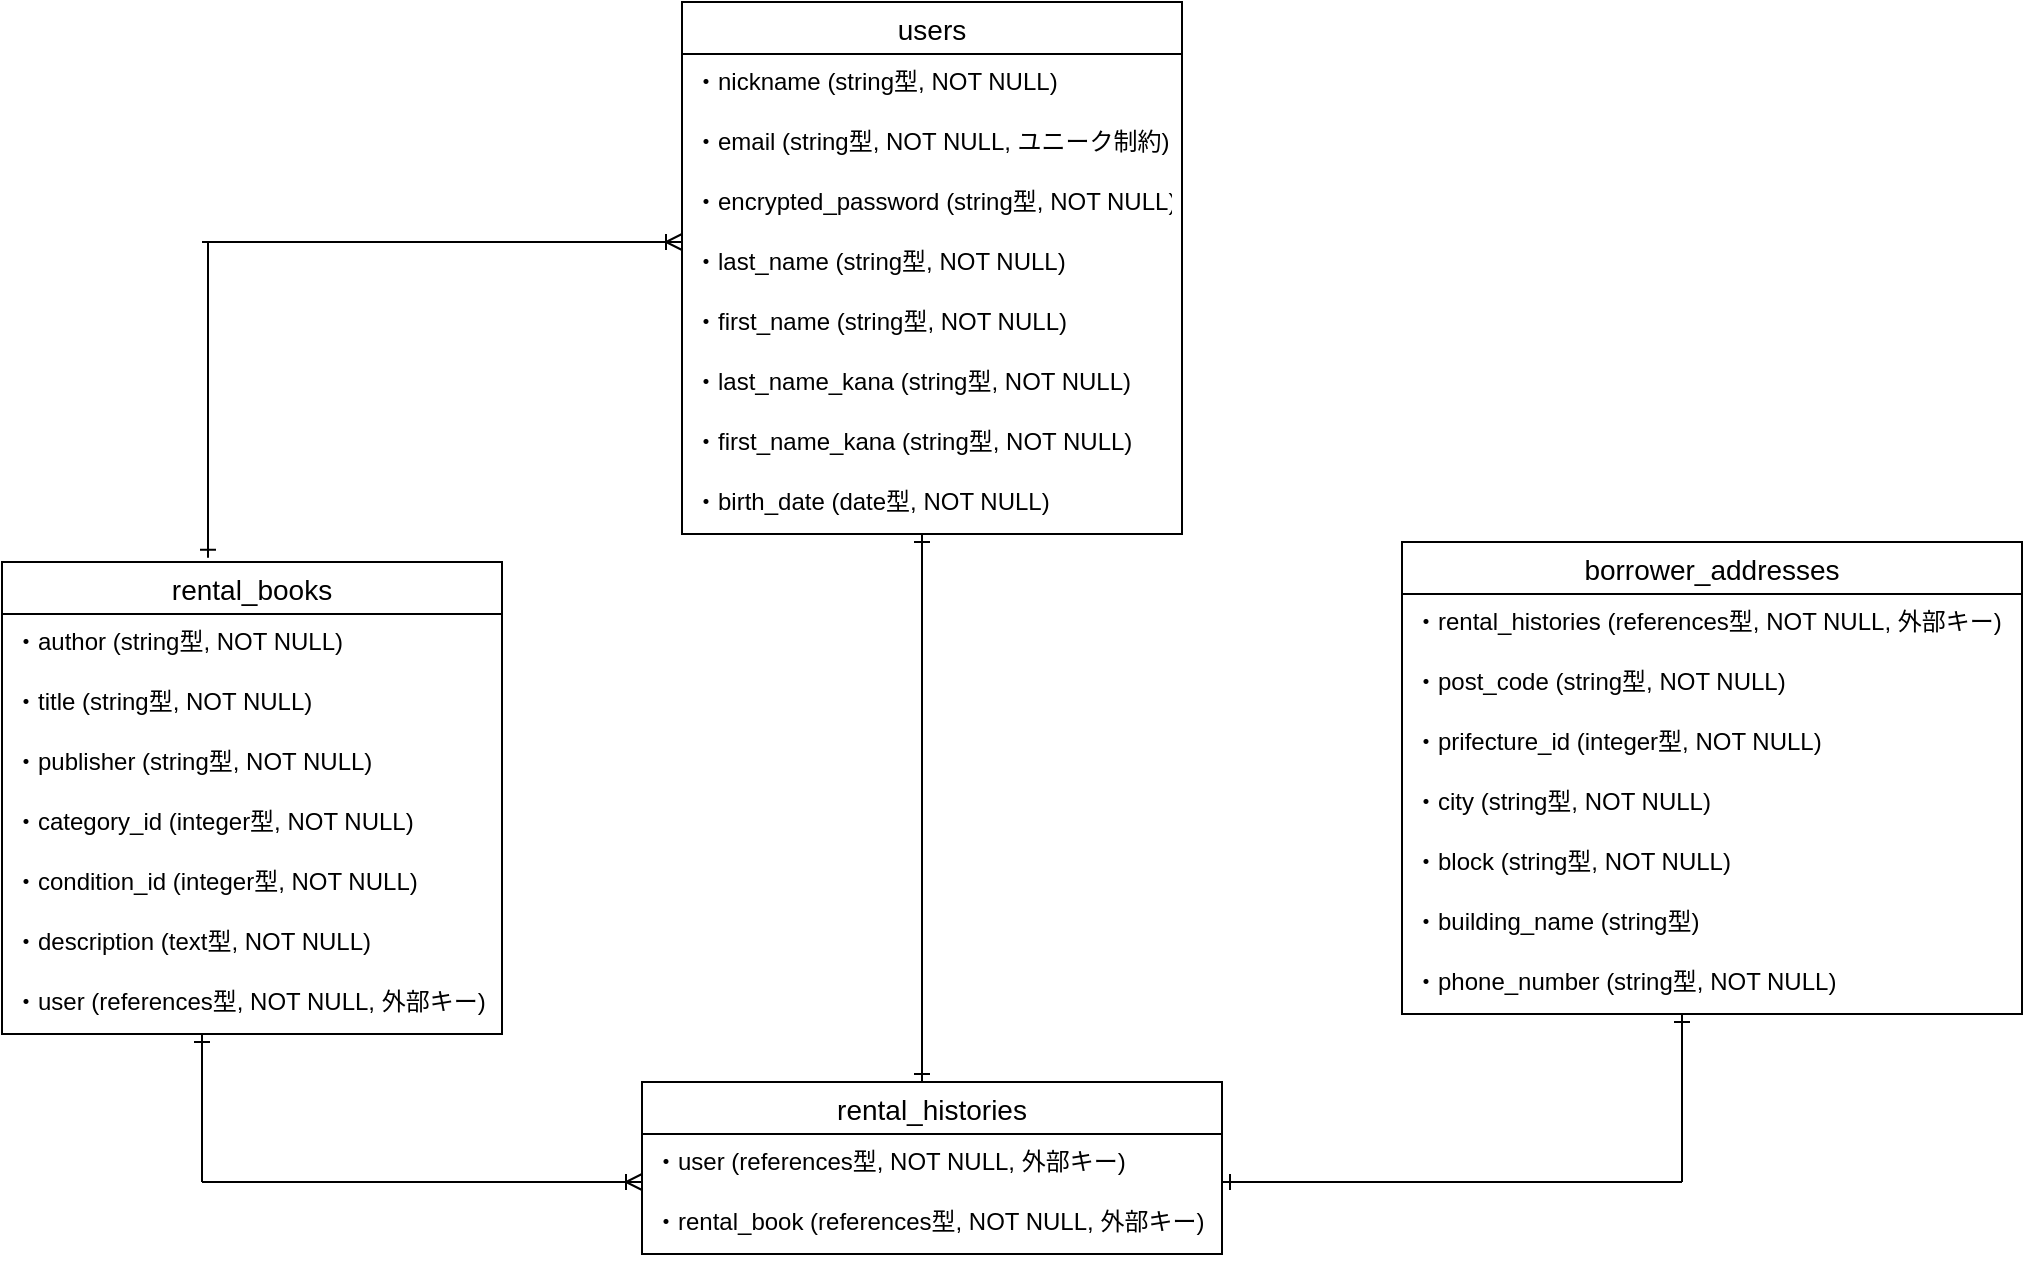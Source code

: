 <mxfile>
    <diagram id="DHsdmTADDhZXZ4ZqftDB" name="ページ1">
        <mxGraphModel dx="1336" dy="751" grid="1" gridSize="10" guides="1" tooltips="1" connect="1" arrows="1" fold="1" page="1" pageScale="1" pageWidth="1169" pageHeight="827" math="0" shadow="0">
            <root>
                <mxCell id="0"/>
                <mxCell id="1" parent="0"/>
                <mxCell id="2" value="users" style="swimlane;fontStyle=0;childLayout=stackLayout;horizontal=1;startSize=26;horizontalStack=0;resizeParent=1;resizeParentMax=0;resizeLast=0;collapsible=1;marginBottom=0;align=center;fontSize=14;" vertex="1" parent="1">
                    <mxGeometry x="420" y="30" width="250" height="266" as="geometry"/>
                </mxCell>
                <mxCell id="3" value="・nickname (string型, NOT NULL)" style="text;strokeColor=none;fillColor=none;spacingLeft=4;spacingRight=4;overflow=hidden;rotatable=0;points=[[0,0.5],[1,0.5]];portConstraint=eastwest;fontSize=12;" vertex="1" parent="2">
                    <mxGeometry y="26" width="250" height="30" as="geometry"/>
                </mxCell>
                <mxCell id="4" value="・email (string型, NOT NULL, ユニーク制約)" style="text;strokeColor=none;fillColor=none;spacingLeft=4;spacingRight=4;overflow=hidden;rotatable=0;points=[[0,0.5],[1,0.5]];portConstraint=eastwest;fontSize=12;" vertex="1" parent="2">
                    <mxGeometry y="56" width="250" height="30" as="geometry"/>
                </mxCell>
                <mxCell id="5" value="・encrypted_password (string型, NOT NULL)" style="text;strokeColor=none;fillColor=none;spacingLeft=4;spacingRight=4;overflow=hidden;rotatable=0;points=[[0,0.5],[1,0.5]];portConstraint=eastwest;fontSize=12;" vertex="1" parent="2">
                    <mxGeometry y="86" width="250" height="30" as="geometry"/>
                </mxCell>
                <mxCell id="15" value="・last_name (string型, NOT NULL)" style="text;strokeColor=none;fillColor=none;spacingLeft=4;spacingRight=4;overflow=hidden;rotatable=0;points=[[0,0.5],[1,0.5]];portConstraint=eastwest;fontSize=12;" vertex="1" parent="2">
                    <mxGeometry y="116" width="250" height="30" as="geometry"/>
                </mxCell>
                <mxCell id="14" value="・first_name (string型, NOT NULL)" style="text;strokeColor=none;fillColor=none;spacingLeft=4;spacingRight=4;overflow=hidden;rotatable=0;points=[[0,0.5],[1,0.5]];portConstraint=eastwest;fontSize=12;" vertex="1" parent="2">
                    <mxGeometry y="146" width="250" height="30" as="geometry"/>
                </mxCell>
                <mxCell id="19" value="・last_name_kana (string型, NOT NULL)" style="text;strokeColor=none;fillColor=none;spacingLeft=4;spacingRight=4;overflow=hidden;rotatable=0;points=[[0,0.5],[1,0.5]];portConstraint=eastwest;fontSize=12;" vertex="1" parent="2">
                    <mxGeometry y="176" width="250" height="30" as="geometry"/>
                </mxCell>
                <mxCell id="18" value="・first_name_kana (string型, NOT NULL)" style="text;strokeColor=none;fillColor=none;spacingLeft=4;spacingRight=4;overflow=hidden;rotatable=0;points=[[0,0.5],[1,0.5]];portConstraint=eastwest;fontSize=12;" vertex="1" parent="2">
                    <mxGeometry y="206" width="250" height="30" as="geometry"/>
                </mxCell>
                <mxCell id="17" value="・birth_date (date型, NOT NULL)" style="text;strokeColor=none;fillColor=none;spacingLeft=4;spacingRight=4;overflow=hidden;rotatable=0;points=[[0,0.5],[1,0.5]];portConstraint=eastwest;fontSize=12;" vertex="1" parent="2">
                    <mxGeometry y="236" width="250" height="30" as="geometry"/>
                </mxCell>
                <mxCell id="20" value="rental_books" style="swimlane;fontStyle=0;childLayout=stackLayout;horizontal=1;startSize=26;horizontalStack=0;resizeParent=1;resizeParentMax=0;resizeLast=0;collapsible=1;marginBottom=0;align=center;fontSize=14;html=0;" vertex="1" parent="1">
                    <mxGeometry x="80" y="310" width="250" height="236" as="geometry"/>
                </mxCell>
                <mxCell id="21" value="・author (string型, NOT NULL)" style="text;strokeColor=none;fillColor=none;spacingLeft=4;spacingRight=4;overflow=hidden;rotatable=0;points=[[0,0.5],[1,0.5]];portConstraint=eastwest;fontSize=12;html=0;" vertex="1" parent="20">
                    <mxGeometry y="26" width="250" height="30" as="geometry"/>
                </mxCell>
                <mxCell id="22" value="・title (string型, NOT NULL)" style="text;strokeColor=none;fillColor=none;spacingLeft=4;spacingRight=4;overflow=hidden;rotatable=0;points=[[0,0.5],[1,0.5]];portConstraint=eastwest;fontSize=12;html=0;" vertex="1" parent="20">
                    <mxGeometry y="56" width="250" height="30" as="geometry"/>
                </mxCell>
                <mxCell id="23" value="・publisher (string型, NOT NULL)" style="text;strokeColor=none;fillColor=none;spacingLeft=4;spacingRight=4;overflow=hidden;rotatable=0;points=[[0,0.5],[1,0.5]];portConstraint=eastwest;fontSize=12;html=0;" vertex="1" parent="20">
                    <mxGeometry y="86" width="250" height="30" as="geometry"/>
                </mxCell>
                <mxCell id="24" value="・category_id (integer型, NOT NULL)" style="text;strokeColor=none;fillColor=none;spacingLeft=4;spacingRight=4;overflow=hidden;rotatable=0;points=[[0,0.5],[1,0.5]];portConstraint=eastwest;fontSize=12;html=0;" vertex="1" parent="20">
                    <mxGeometry y="116" width="250" height="30" as="geometry"/>
                </mxCell>
                <mxCell id="25" value="・condition_id (integer型, NOT NULL)" style="text;strokeColor=none;fillColor=none;spacingLeft=4;spacingRight=4;overflow=hidden;rotatable=0;points=[[0,0.5],[1,0.5]];portConstraint=eastwest;fontSize=12;html=0;" vertex="1" parent="20">
                    <mxGeometry y="146" width="250" height="30" as="geometry"/>
                </mxCell>
                <mxCell id="26" value="・description (text型, NOT NULL)" style="text;strokeColor=none;fillColor=none;spacingLeft=4;spacingRight=4;overflow=hidden;rotatable=0;points=[[0,0.5],[1,0.5]];portConstraint=eastwest;fontSize=12;html=0;" vertex="1" parent="20">
                    <mxGeometry y="176" width="250" height="30" as="geometry"/>
                </mxCell>
                <mxCell id="27" value="・user (references型, NOT NULL, 外部キー)" style="text;strokeColor=none;fillColor=none;spacingLeft=4;spacingRight=4;overflow=hidden;rotatable=0;points=[[0,0.5],[1,0.5]];portConstraint=eastwest;fontSize=12;html=0;" vertex="1" parent="20">
                    <mxGeometry y="206" width="250" height="30" as="geometry"/>
                </mxCell>
                <mxCell id="28" value="rental_histories" style="swimlane;fontStyle=0;childLayout=stackLayout;horizontal=1;startSize=26;horizontalStack=0;resizeParent=1;resizeParentMax=0;resizeLast=0;collapsible=1;marginBottom=0;align=center;fontSize=14;html=0;" vertex="1" parent="1">
                    <mxGeometry x="400" y="570" width="290" height="86" as="geometry"/>
                </mxCell>
                <mxCell id="29" value="・user (references型, NOT NULL, 外部キー)" style="text;strokeColor=none;fillColor=none;spacingLeft=4;spacingRight=4;overflow=hidden;rotatable=0;points=[[0,0.5],[1,0.5]];portConstraint=eastwest;fontSize=12;html=0;" vertex="1" parent="28">
                    <mxGeometry y="26" width="290" height="30" as="geometry"/>
                </mxCell>
                <mxCell id="30" value="・rental_book (references型, NOT NULL, 外部キー)" style="text;strokeColor=none;fillColor=none;spacingLeft=4;spacingRight=4;overflow=hidden;rotatable=0;points=[[0,0.5],[1,0.5]];portConstraint=eastwest;fontSize=12;html=0;" vertex="1" parent="28">
                    <mxGeometry y="56" width="290" height="30" as="geometry"/>
                </mxCell>
                <mxCell id="32" value="borrower_addresses" style="swimlane;fontStyle=0;childLayout=stackLayout;horizontal=1;startSize=26;horizontalStack=0;resizeParent=1;resizeParentMax=0;resizeLast=0;collapsible=1;marginBottom=0;align=center;fontSize=14;html=0;" vertex="1" parent="1">
                    <mxGeometry x="780" y="300" width="310" height="236" as="geometry"/>
                </mxCell>
                <mxCell id="33" value="・rental_histories (references型, NOT NULL, 外部キー)" style="text;strokeColor=none;fillColor=none;spacingLeft=4;spacingRight=4;overflow=hidden;rotatable=0;points=[[0,0.5],[1,0.5]];portConstraint=eastwest;fontSize=12;html=0;" vertex="1" parent="32">
                    <mxGeometry y="26" width="310" height="30" as="geometry"/>
                </mxCell>
                <mxCell id="34" value="・post_code (string型, NOT NULL)" style="text;strokeColor=none;fillColor=none;spacingLeft=4;spacingRight=4;overflow=hidden;rotatable=0;points=[[0,0.5],[1,0.5]];portConstraint=eastwest;fontSize=12;html=0;" vertex="1" parent="32">
                    <mxGeometry y="56" width="310" height="30" as="geometry"/>
                </mxCell>
                <mxCell id="35" value="・prifecture_id (integer型, NOT NULL)" style="text;strokeColor=none;fillColor=none;spacingLeft=4;spacingRight=4;overflow=hidden;rotatable=0;points=[[0,0.5],[1,0.5]];portConstraint=eastwest;fontSize=12;html=0;" vertex="1" parent="32">
                    <mxGeometry y="86" width="310" height="30" as="geometry"/>
                </mxCell>
                <mxCell id="40" value="・city (string型, NOT NULL)" style="text;strokeColor=none;fillColor=none;spacingLeft=4;spacingRight=4;overflow=hidden;rotatable=0;points=[[0,0.5],[1,0.5]];portConstraint=eastwest;fontSize=12;html=0;" vertex="1" parent="32">
                    <mxGeometry y="116" width="310" height="30" as="geometry"/>
                </mxCell>
                <mxCell id="39" value="・block (string型, NOT NULL)" style="text;strokeColor=none;fillColor=none;spacingLeft=4;spacingRight=4;overflow=hidden;rotatable=0;points=[[0,0.5],[1,0.5]];portConstraint=eastwest;fontSize=12;html=0;" vertex="1" parent="32">
                    <mxGeometry y="146" width="310" height="30" as="geometry"/>
                </mxCell>
                <mxCell id="38" value="・building_name (string型)" style="text;strokeColor=none;fillColor=none;spacingLeft=4;spacingRight=4;overflow=hidden;rotatable=0;points=[[0,0.5],[1,0.5]];portConstraint=eastwest;fontSize=12;html=0;" vertex="1" parent="32">
                    <mxGeometry y="176" width="310" height="30" as="geometry"/>
                </mxCell>
                <mxCell id="37" value="・phone_number (string型, NOT NULL)" style="text;strokeColor=none;fillColor=none;spacingLeft=4;spacingRight=4;overflow=hidden;rotatable=0;points=[[0,0.5],[1,0.5]];portConstraint=eastwest;fontSize=12;html=0;" vertex="1" parent="32">
                    <mxGeometry y="206" width="310" height="30" as="geometry"/>
                </mxCell>
                <mxCell id="41" value="" style="fontSize=12;html=1;endArrow=ERone;endFill=1;entryX=0.412;entryY=-0.009;entryDx=0;entryDy=0;entryPerimeter=0;" edge="1" parent="1" target="20">
                    <mxGeometry width="100" height="100" relative="1" as="geometry">
                        <mxPoint x="183" y="150" as="sourcePoint"/>
                        <mxPoint x="200" y="280" as="targetPoint"/>
                    </mxGeometry>
                </mxCell>
                <mxCell id="42" value="" style="fontSize=12;html=1;endArrow=ERoneToMany;" edge="1" parent="1">
                    <mxGeometry width="100" height="100" relative="1" as="geometry">
                        <mxPoint x="180" y="150" as="sourcePoint"/>
                        <mxPoint x="420" y="150" as="targetPoint"/>
                    </mxGeometry>
                </mxCell>
                <mxCell id="43" value="" style="fontSize=12;html=1;endArrow=ERone;endFill=1;" edge="1" parent="1">
                    <mxGeometry width="100" height="100" relative="1" as="geometry">
                        <mxPoint x="180" y="620" as="sourcePoint"/>
                        <mxPoint x="180" y="546" as="targetPoint"/>
                    </mxGeometry>
                </mxCell>
                <mxCell id="44" value="" style="fontSize=12;html=1;endArrow=ERoneToMany;" edge="1" parent="1">
                    <mxGeometry width="100" height="100" relative="1" as="geometry">
                        <mxPoint x="180" y="620" as="sourcePoint"/>
                        <mxPoint x="400" y="620" as="targetPoint"/>
                    </mxGeometry>
                </mxCell>
                <mxCell id="45" value="" style="fontSize=12;html=1;endArrow=ERone;endFill=1;" edge="1" parent="1">
                    <mxGeometry width="100" height="100" relative="1" as="geometry">
                        <mxPoint x="540" y="436" as="sourcePoint"/>
                        <mxPoint x="540" y="296" as="targetPoint"/>
                        <Array as="points">
                            <mxPoint x="540" y="396"/>
                            <mxPoint x="540" y="370"/>
                            <mxPoint x="540" y="336"/>
                        </Array>
                    </mxGeometry>
                </mxCell>
                <mxCell id="47" value="" style="fontSize=12;html=1;endArrow=ERone;endFill=1;" edge="1" parent="1">
                    <mxGeometry width="100" height="100" relative="1" as="geometry">
                        <mxPoint x="540" y="430" as="sourcePoint"/>
                        <mxPoint x="540" y="570" as="targetPoint"/>
                    </mxGeometry>
                </mxCell>
                <mxCell id="48" value="" style="fontSize=12;html=1;endArrow=ERone;endFill=1;" edge="1" parent="1">
                    <mxGeometry width="100" height="100" relative="1" as="geometry">
                        <mxPoint x="920" y="620" as="sourcePoint"/>
                        <mxPoint x="920" y="536" as="targetPoint"/>
                    </mxGeometry>
                </mxCell>
                <mxCell id="49" value="" style="fontSize=12;html=1;endArrow=ERone;endFill=1;" edge="1" parent="1">
                    <mxGeometry width="100" height="100" relative="1" as="geometry">
                        <mxPoint x="920" y="620" as="sourcePoint"/>
                        <mxPoint x="690" y="620" as="targetPoint"/>
                    </mxGeometry>
                </mxCell>
            </root>
        </mxGraphModel>
    </diagram>
</mxfile>